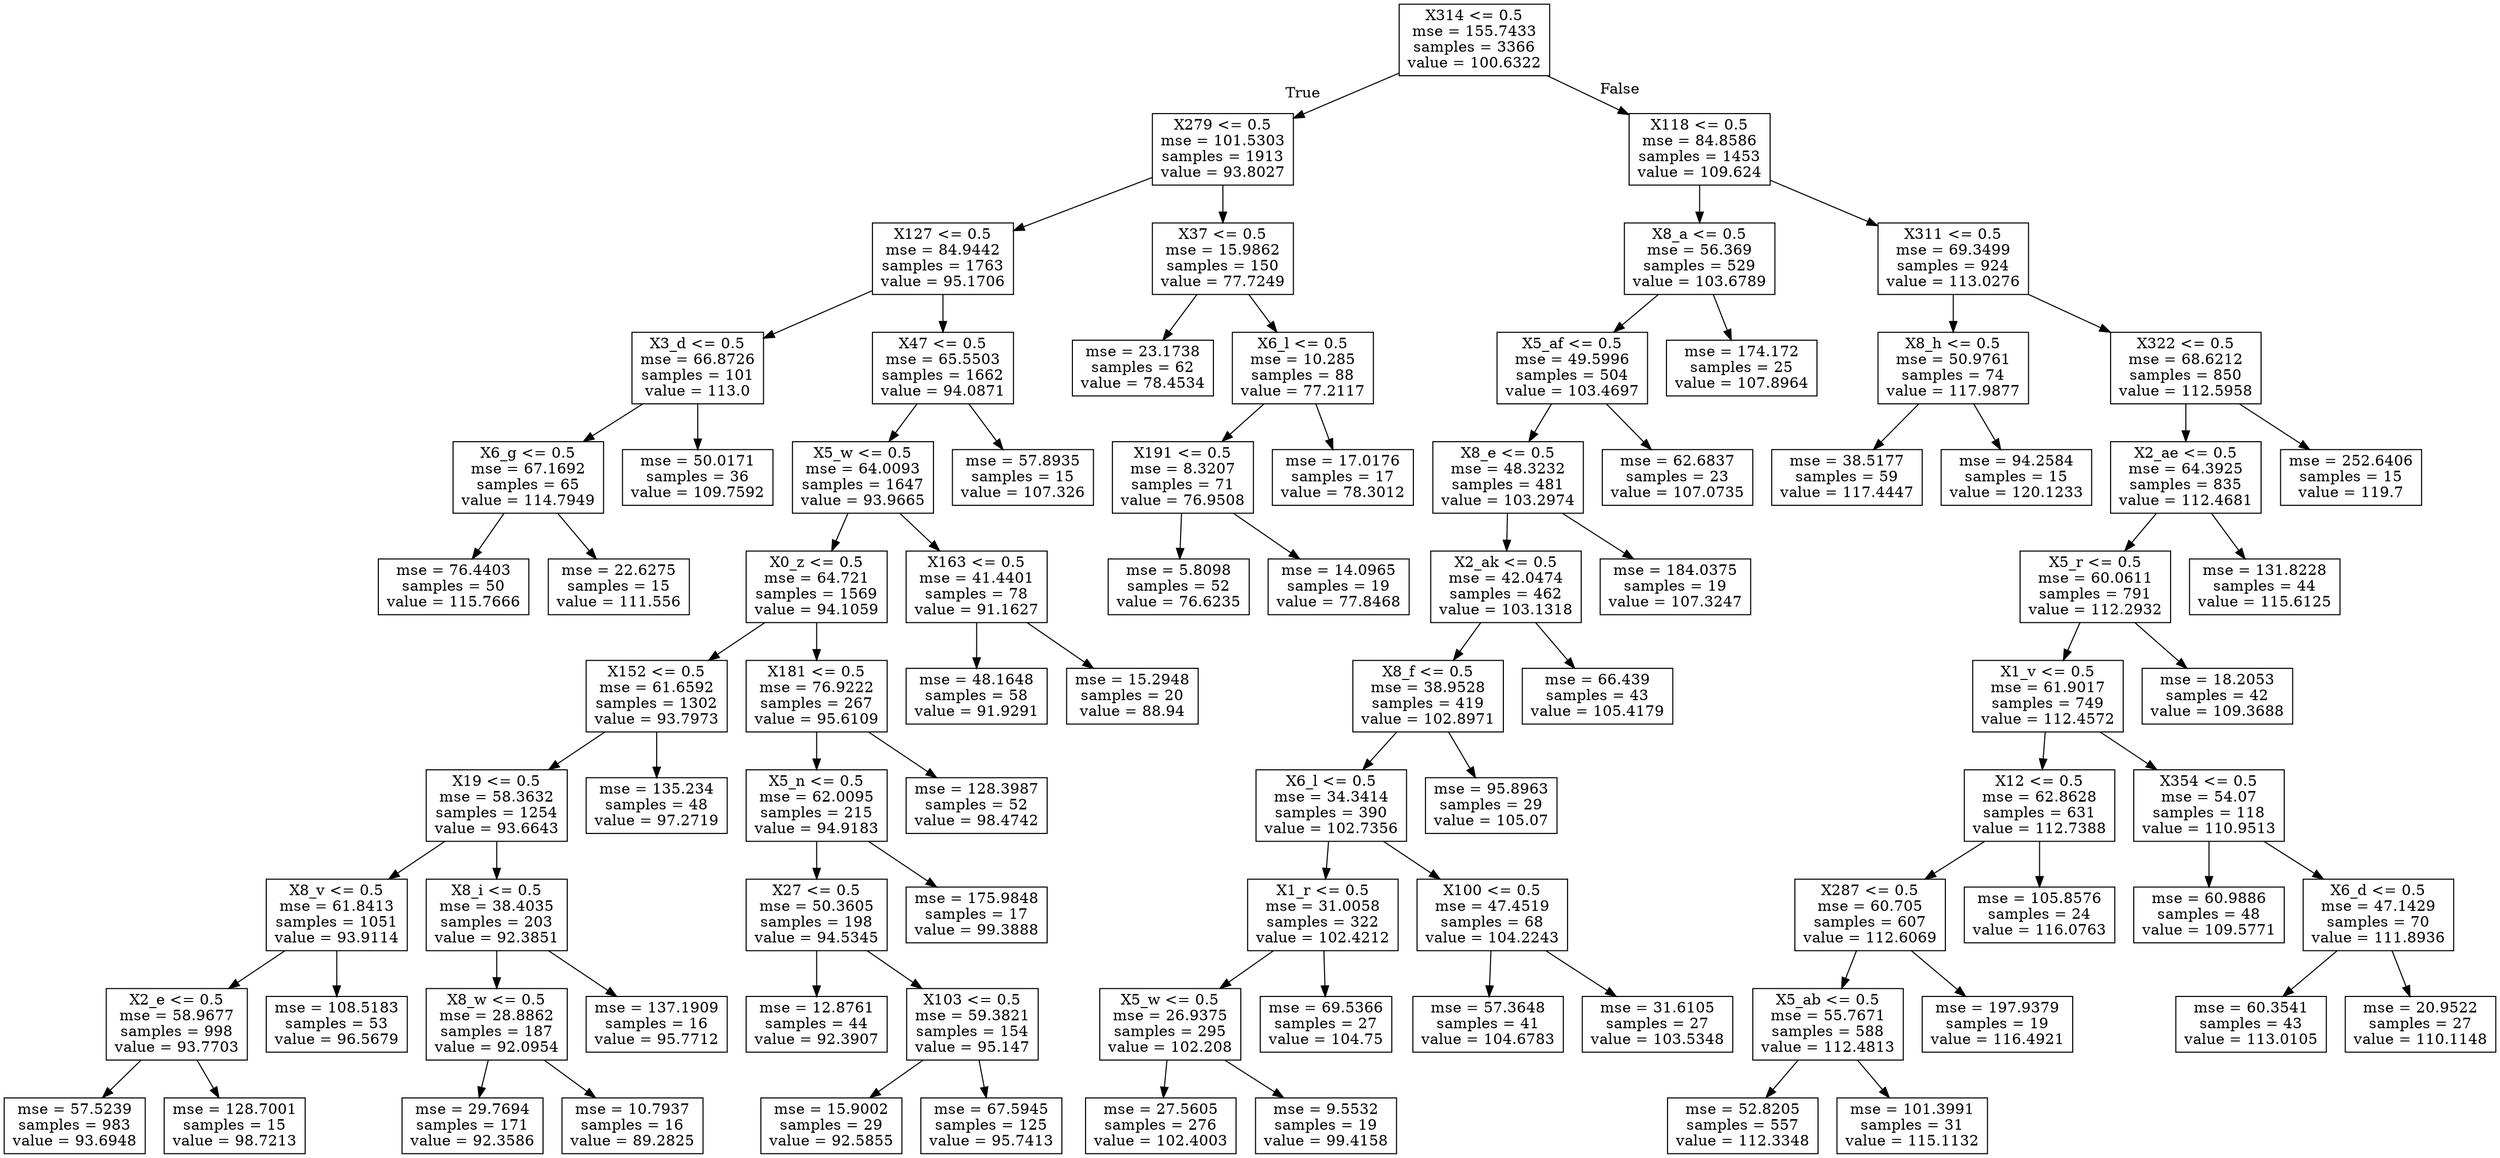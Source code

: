 digraph Tree {
node [shape=box] ;
0 [label="X314 <= 0.5\nmse = 155.7433\nsamples = 3366\nvalue = 100.6322"] ;
1 [label="X279 <= 0.5\nmse = 101.5303\nsamples = 1913\nvalue = 93.8027"] ;
0 -> 1 [labeldistance=2.5, labelangle=45, headlabel="True"] ;
2 [label="X127 <= 0.5\nmse = 84.9442\nsamples = 1763\nvalue = 95.1706"] ;
1 -> 2 ;
3 [label="X3_d <= 0.5\nmse = 66.8726\nsamples = 101\nvalue = 113.0"] ;
2 -> 3 ;
4 [label="X6_g <= 0.5\nmse = 67.1692\nsamples = 65\nvalue = 114.7949"] ;
3 -> 4 ;
5 [label="mse = 76.4403\nsamples = 50\nvalue = 115.7666"] ;
4 -> 5 ;
6 [label="mse = 22.6275\nsamples = 15\nvalue = 111.556"] ;
4 -> 6 ;
7 [label="mse = 50.0171\nsamples = 36\nvalue = 109.7592"] ;
3 -> 7 ;
8 [label="X47 <= 0.5\nmse = 65.5503\nsamples = 1662\nvalue = 94.0871"] ;
2 -> 8 ;
9 [label="X5_w <= 0.5\nmse = 64.0093\nsamples = 1647\nvalue = 93.9665"] ;
8 -> 9 ;
10 [label="X0_z <= 0.5\nmse = 64.721\nsamples = 1569\nvalue = 94.1059"] ;
9 -> 10 ;
11 [label="X152 <= 0.5\nmse = 61.6592\nsamples = 1302\nvalue = 93.7973"] ;
10 -> 11 ;
12 [label="X19 <= 0.5\nmse = 58.3632\nsamples = 1254\nvalue = 93.6643"] ;
11 -> 12 ;
13 [label="X8_v <= 0.5\nmse = 61.8413\nsamples = 1051\nvalue = 93.9114"] ;
12 -> 13 ;
14 [label="X2_e <= 0.5\nmse = 58.9677\nsamples = 998\nvalue = 93.7703"] ;
13 -> 14 ;
15 [label="mse = 57.5239\nsamples = 983\nvalue = 93.6948"] ;
14 -> 15 ;
16 [label="mse = 128.7001\nsamples = 15\nvalue = 98.7213"] ;
14 -> 16 ;
17 [label="mse = 108.5183\nsamples = 53\nvalue = 96.5679"] ;
13 -> 17 ;
18 [label="X8_i <= 0.5\nmse = 38.4035\nsamples = 203\nvalue = 92.3851"] ;
12 -> 18 ;
19 [label="X8_w <= 0.5\nmse = 28.8862\nsamples = 187\nvalue = 92.0954"] ;
18 -> 19 ;
20 [label="mse = 29.7694\nsamples = 171\nvalue = 92.3586"] ;
19 -> 20 ;
21 [label="mse = 10.7937\nsamples = 16\nvalue = 89.2825"] ;
19 -> 21 ;
22 [label="mse = 137.1909\nsamples = 16\nvalue = 95.7712"] ;
18 -> 22 ;
23 [label="mse = 135.234\nsamples = 48\nvalue = 97.2719"] ;
11 -> 23 ;
24 [label="X181 <= 0.5\nmse = 76.9222\nsamples = 267\nvalue = 95.6109"] ;
10 -> 24 ;
25 [label="X5_n <= 0.5\nmse = 62.0095\nsamples = 215\nvalue = 94.9183"] ;
24 -> 25 ;
26 [label="X27 <= 0.5\nmse = 50.3605\nsamples = 198\nvalue = 94.5345"] ;
25 -> 26 ;
27 [label="mse = 12.8761\nsamples = 44\nvalue = 92.3907"] ;
26 -> 27 ;
28 [label="X103 <= 0.5\nmse = 59.3821\nsamples = 154\nvalue = 95.147"] ;
26 -> 28 ;
29 [label="mse = 15.9002\nsamples = 29\nvalue = 92.5855"] ;
28 -> 29 ;
30 [label="mse = 67.5945\nsamples = 125\nvalue = 95.7413"] ;
28 -> 30 ;
31 [label="mse = 175.9848\nsamples = 17\nvalue = 99.3888"] ;
25 -> 31 ;
32 [label="mse = 128.3987\nsamples = 52\nvalue = 98.4742"] ;
24 -> 32 ;
33 [label="X163 <= 0.5\nmse = 41.4401\nsamples = 78\nvalue = 91.1627"] ;
9 -> 33 ;
34 [label="mse = 48.1648\nsamples = 58\nvalue = 91.9291"] ;
33 -> 34 ;
35 [label="mse = 15.2948\nsamples = 20\nvalue = 88.94"] ;
33 -> 35 ;
36 [label="mse = 57.8935\nsamples = 15\nvalue = 107.326"] ;
8 -> 36 ;
37 [label="X37 <= 0.5\nmse = 15.9862\nsamples = 150\nvalue = 77.7249"] ;
1 -> 37 ;
38 [label="mse = 23.1738\nsamples = 62\nvalue = 78.4534"] ;
37 -> 38 ;
39 [label="X6_l <= 0.5\nmse = 10.285\nsamples = 88\nvalue = 77.2117"] ;
37 -> 39 ;
40 [label="X191 <= 0.5\nmse = 8.3207\nsamples = 71\nvalue = 76.9508"] ;
39 -> 40 ;
41 [label="mse = 5.8098\nsamples = 52\nvalue = 76.6235"] ;
40 -> 41 ;
42 [label="mse = 14.0965\nsamples = 19\nvalue = 77.8468"] ;
40 -> 42 ;
43 [label="mse = 17.0176\nsamples = 17\nvalue = 78.3012"] ;
39 -> 43 ;
44 [label="X118 <= 0.5\nmse = 84.8586\nsamples = 1453\nvalue = 109.624"] ;
0 -> 44 [labeldistance=2.5, labelangle=-45, headlabel="False"] ;
45 [label="X8_a <= 0.5\nmse = 56.369\nsamples = 529\nvalue = 103.6789"] ;
44 -> 45 ;
46 [label="X5_af <= 0.5\nmse = 49.5996\nsamples = 504\nvalue = 103.4697"] ;
45 -> 46 ;
47 [label="X8_e <= 0.5\nmse = 48.3232\nsamples = 481\nvalue = 103.2974"] ;
46 -> 47 ;
48 [label="X2_ak <= 0.5\nmse = 42.0474\nsamples = 462\nvalue = 103.1318"] ;
47 -> 48 ;
49 [label="X8_f <= 0.5\nmse = 38.9528\nsamples = 419\nvalue = 102.8971"] ;
48 -> 49 ;
50 [label="X6_l <= 0.5\nmse = 34.3414\nsamples = 390\nvalue = 102.7356"] ;
49 -> 50 ;
51 [label="X1_r <= 0.5\nmse = 31.0058\nsamples = 322\nvalue = 102.4212"] ;
50 -> 51 ;
52 [label="X5_w <= 0.5\nmse = 26.9375\nsamples = 295\nvalue = 102.208"] ;
51 -> 52 ;
53 [label="mse = 27.5605\nsamples = 276\nvalue = 102.4003"] ;
52 -> 53 ;
54 [label="mse = 9.5532\nsamples = 19\nvalue = 99.4158"] ;
52 -> 54 ;
55 [label="mse = 69.5366\nsamples = 27\nvalue = 104.75"] ;
51 -> 55 ;
56 [label="X100 <= 0.5\nmse = 47.4519\nsamples = 68\nvalue = 104.2243"] ;
50 -> 56 ;
57 [label="mse = 57.3648\nsamples = 41\nvalue = 104.6783"] ;
56 -> 57 ;
58 [label="mse = 31.6105\nsamples = 27\nvalue = 103.5348"] ;
56 -> 58 ;
59 [label="mse = 95.8963\nsamples = 29\nvalue = 105.07"] ;
49 -> 59 ;
60 [label="mse = 66.439\nsamples = 43\nvalue = 105.4179"] ;
48 -> 60 ;
61 [label="mse = 184.0375\nsamples = 19\nvalue = 107.3247"] ;
47 -> 61 ;
62 [label="mse = 62.6837\nsamples = 23\nvalue = 107.0735"] ;
46 -> 62 ;
63 [label="mse = 174.172\nsamples = 25\nvalue = 107.8964"] ;
45 -> 63 ;
64 [label="X311 <= 0.5\nmse = 69.3499\nsamples = 924\nvalue = 113.0276"] ;
44 -> 64 ;
65 [label="X8_h <= 0.5\nmse = 50.9761\nsamples = 74\nvalue = 117.9877"] ;
64 -> 65 ;
66 [label="mse = 38.5177\nsamples = 59\nvalue = 117.4447"] ;
65 -> 66 ;
67 [label="mse = 94.2584\nsamples = 15\nvalue = 120.1233"] ;
65 -> 67 ;
68 [label="X322 <= 0.5\nmse = 68.6212\nsamples = 850\nvalue = 112.5958"] ;
64 -> 68 ;
69 [label="X2_ae <= 0.5\nmse = 64.3925\nsamples = 835\nvalue = 112.4681"] ;
68 -> 69 ;
70 [label="X5_r <= 0.5\nmse = 60.0611\nsamples = 791\nvalue = 112.2932"] ;
69 -> 70 ;
71 [label="X1_v <= 0.5\nmse = 61.9017\nsamples = 749\nvalue = 112.4572"] ;
70 -> 71 ;
72 [label="X12 <= 0.5\nmse = 62.8628\nsamples = 631\nvalue = 112.7388"] ;
71 -> 72 ;
73 [label="X287 <= 0.5\nmse = 60.705\nsamples = 607\nvalue = 112.6069"] ;
72 -> 73 ;
74 [label="X5_ab <= 0.5\nmse = 55.7671\nsamples = 588\nvalue = 112.4813"] ;
73 -> 74 ;
75 [label="mse = 52.8205\nsamples = 557\nvalue = 112.3348"] ;
74 -> 75 ;
76 [label="mse = 101.3991\nsamples = 31\nvalue = 115.1132"] ;
74 -> 76 ;
77 [label="mse = 197.9379\nsamples = 19\nvalue = 116.4921"] ;
73 -> 77 ;
78 [label="mse = 105.8576\nsamples = 24\nvalue = 116.0763"] ;
72 -> 78 ;
79 [label="X354 <= 0.5\nmse = 54.07\nsamples = 118\nvalue = 110.9513"] ;
71 -> 79 ;
80 [label="mse = 60.9886\nsamples = 48\nvalue = 109.5771"] ;
79 -> 80 ;
81 [label="X6_d <= 0.5\nmse = 47.1429\nsamples = 70\nvalue = 111.8936"] ;
79 -> 81 ;
82 [label="mse = 60.3541\nsamples = 43\nvalue = 113.0105"] ;
81 -> 82 ;
83 [label="mse = 20.9522\nsamples = 27\nvalue = 110.1148"] ;
81 -> 83 ;
84 [label="mse = 18.2053\nsamples = 42\nvalue = 109.3688"] ;
70 -> 84 ;
85 [label="mse = 131.8228\nsamples = 44\nvalue = 115.6125"] ;
69 -> 85 ;
86 [label="mse = 252.6406\nsamples = 15\nvalue = 119.7"] ;
68 -> 86 ;
}